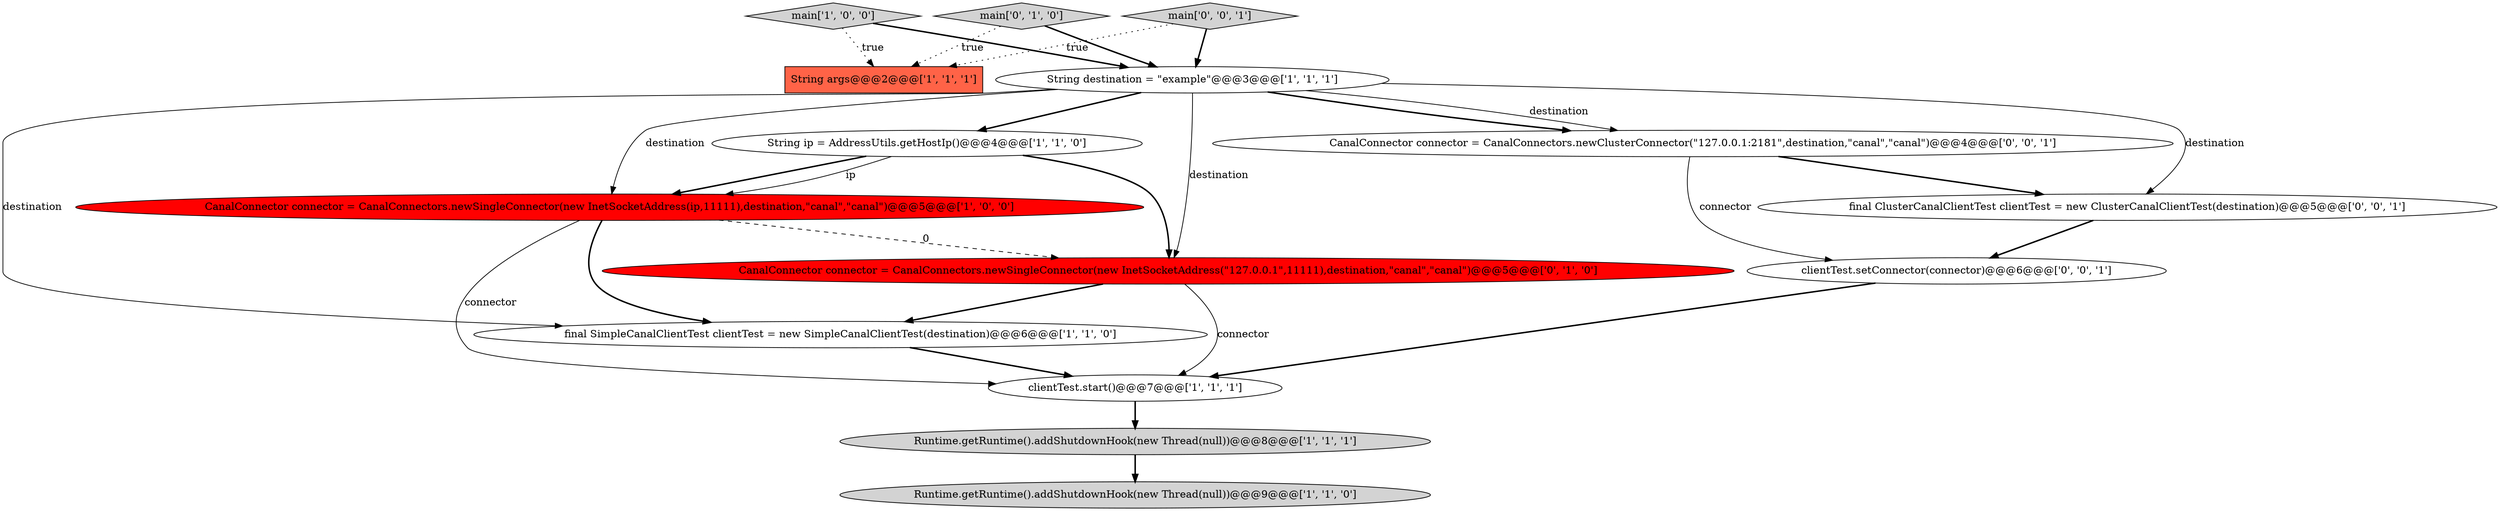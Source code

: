 digraph {
10 [style = filled, label = "CanalConnector connector = CanalConnectors.newSingleConnector(new InetSocketAddress(\"127.0.0.1\",11111),destination,\"canal\",\"canal\")@@@5@@@['0', '1', '0']", fillcolor = red, shape = ellipse image = "AAA1AAABBB2BBB"];
4 [style = filled, label = "String ip = AddressUtils.getHostIp()@@@4@@@['1', '1', '0']", fillcolor = white, shape = ellipse image = "AAA0AAABBB1BBB"];
11 [style = filled, label = "clientTest.setConnector(connector)@@@6@@@['0', '0', '1']", fillcolor = white, shape = ellipse image = "AAA0AAABBB3BBB"];
8 [style = filled, label = "Runtime.getRuntime().addShutdownHook(new Thread(null))@@@9@@@['1', '1', '0']", fillcolor = lightgray, shape = ellipse image = "AAA0AAABBB1BBB"];
6 [style = filled, label = "main['1', '0', '0']", fillcolor = lightgray, shape = diamond image = "AAA0AAABBB1BBB"];
3 [style = filled, label = "Runtime.getRuntime().addShutdownHook(new Thread(null))@@@8@@@['1', '1', '1']", fillcolor = lightgray, shape = ellipse image = "AAA0AAABBB1BBB"];
13 [style = filled, label = "main['0', '0', '1']", fillcolor = lightgray, shape = diamond image = "AAA0AAABBB3BBB"];
9 [style = filled, label = "main['0', '1', '0']", fillcolor = lightgray, shape = diamond image = "AAA0AAABBB2BBB"];
1 [style = filled, label = "String destination = \"example\"@@@3@@@['1', '1', '1']", fillcolor = white, shape = ellipse image = "AAA0AAABBB1BBB"];
2 [style = filled, label = "clientTest.start()@@@7@@@['1', '1', '1']", fillcolor = white, shape = ellipse image = "AAA0AAABBB1BBB"];
0 [style = filled, label = "final SimpleCanalClientTest clientTest = new SimpleCanalClientTest(destination)@@@6@@@['1', '1', '0']", fillcolor = white, shape = ellipse image = "AAA0AAABBB1BBB"];
7 [style = filled, label = "String args@@@2@@@['1', '1', '1']", fillcolor = tomato, shape = box image = "AAA0AAABBB1BBB"];
14 [style = filled, label = "CanalConnector connector = CanalConnectors.newClusterConnector(\"127.0.0.1:2181\",destination,\"canal\",\"canal\")@@@4@@@['0', '0', '1']", fillcolor = white, shape = ellipse image = "AAA0AAABBB3BBB"];
5 [style = filled, label = "CanalConnector connector = CanalConnectors.newSingleConnector(new InetSocketAddress(ip,11111),destination,\"canal\",\"canal\")@@@5@@@['1', '0', '0']", fillcolor = red, shape = ellipse image = "AAA1AAABBB1BBB"];
12 [style = filled, label = "final ClusterCanalClientTest clientTest = new ClusterCanalClientTest(destination)@@@5@@@['0', '0', '1']", fillcolor = white, shape = ellipse image = "AAA0AAABBB3BBB"];
4->10 [style = bold, label=""];
10->2 [style = solid, label="connector"];
1->4 [style = bold, label=""];
4->5 [style = solid, label="ip"];
1->0 [style = solid, label="destination"];
1->12 [style = solid, label="destination"];
2->3 [style = bold, label=""];
0->2 [style = bold, label=""];
12->11 [style = bold, label=""];
13->7 [style = dotted, label="true"];
1->5 [style = solid, label="destination"];
14->11 [style = solid, label="connector"];
11->2 [style = bold, label=""];
13->1 [style = bold, label=""];
1->14 [style = solid, label="destination"];
6->1 [style = bold, label=""];
5->2 [style = solid, label="connector"];
5->0 [style = bold, label=""];
5->10 [style = dashed, label="0"];
1->10 [style = solid, label="destination"];
3->8 [style = bold, label=""];
14->12 [style = bold, label=""];
10->0 [style = bold, label=""];
6->7 [style = dotted, label="true"];
1->14 [style = bold, label=""];
9->7 [style = dotted, label="true"];
9->1 [style = bold, label=""];
4->5 [style = bold, label=""];
}
